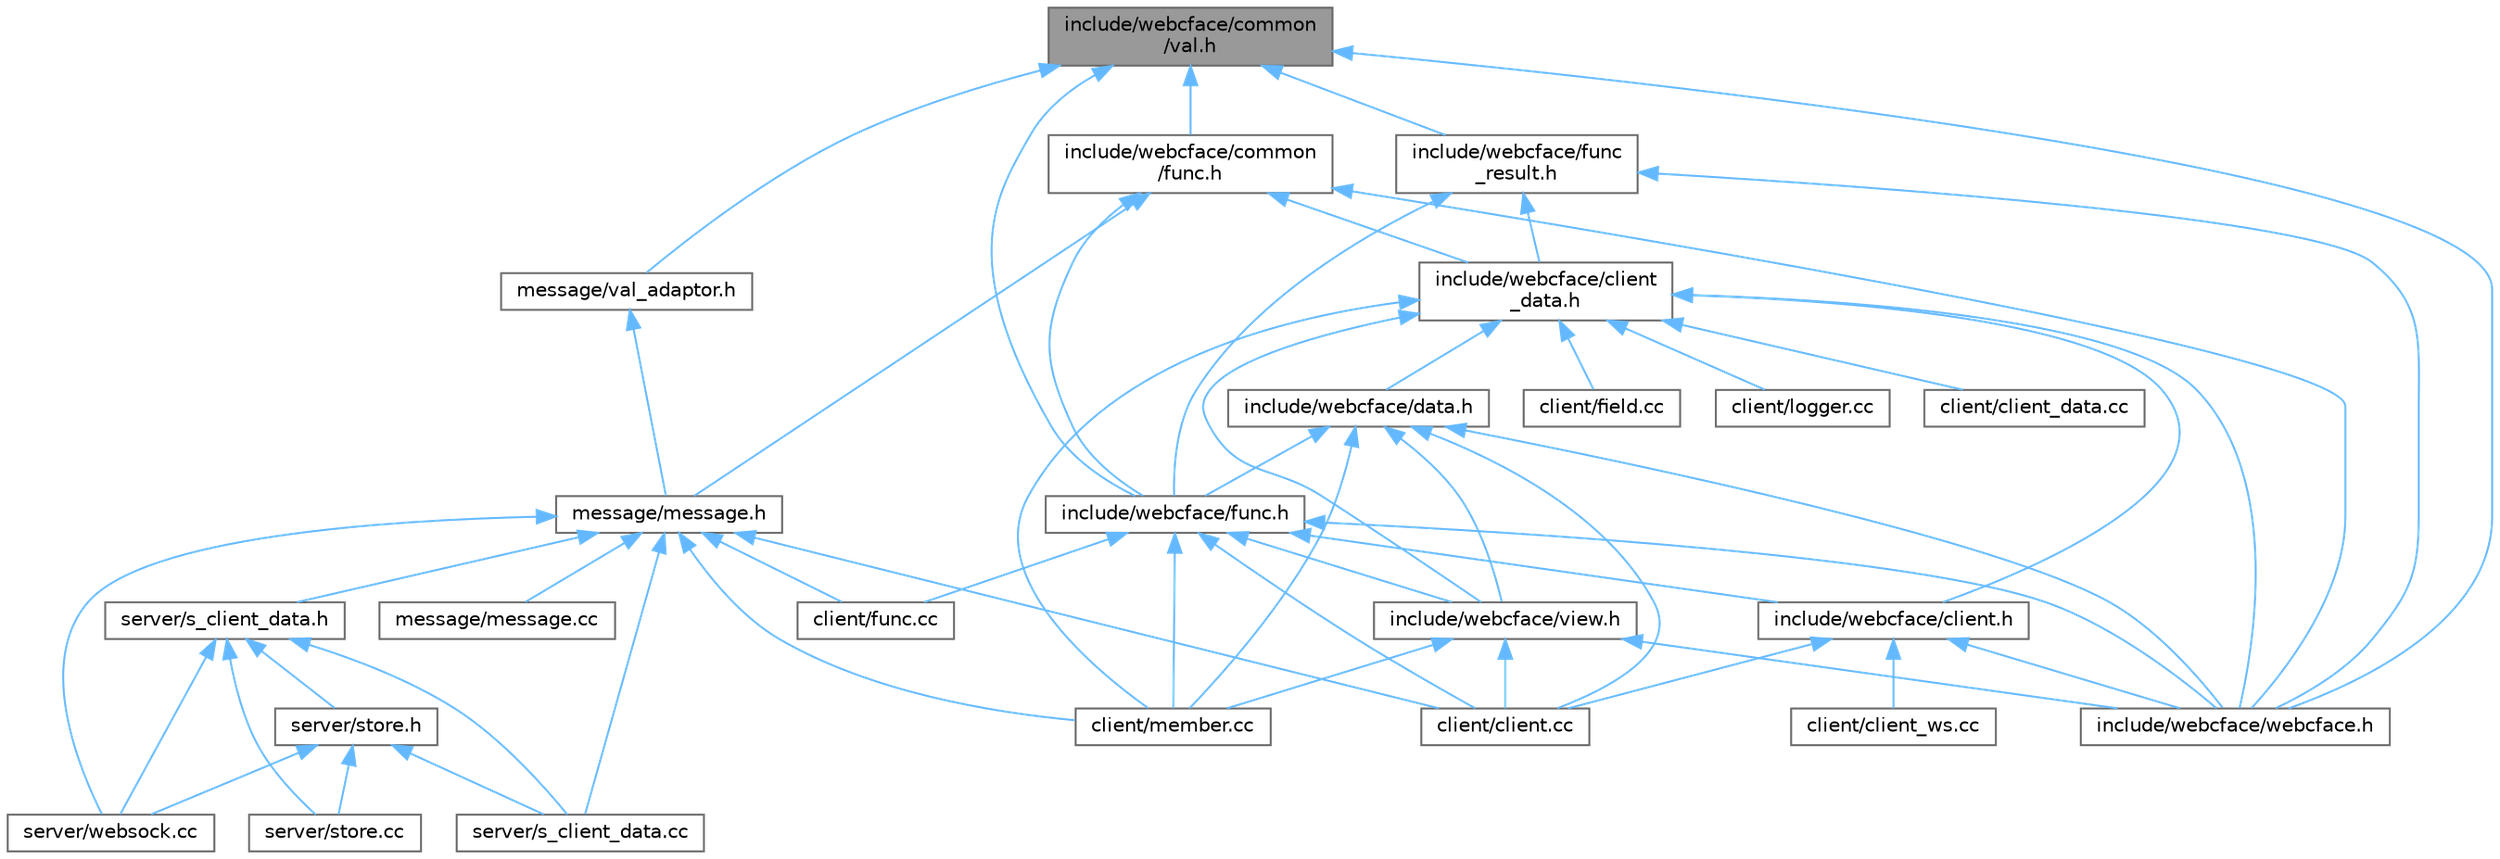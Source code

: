 digraph "include/webcface/common/val.h"
{
 // LATEX_PDF_SIZE
  bgcolor="transparent";
  edge [fontname=Helvetica,fontsize=10,labelfontname=Helvetica,labelfontsize=10];
  node [fontname=Helvetica,fontsize=10,shape=box,height=0.2,width=0.4];
  Node1 [id="Node000001",label="include/webcface/common\l/val.h",height=0.2,width=0.4,color="gray40", fillcolor="grey60", style="filled", fontcolor="black",tooltip=" "];
  Node1 -> Node2 [id="edge1_Node000001_Node000002",dir="back",color="steelblue1",style="solid",tooltip=" "];
  Node2 [id="Node000002",label="include/webcface/common\l/func.h",height=0.2,width=0.4,color="grey40", fillcolor="white", style="filled",URL="$common_2func_8h.html",tooltip=" "];
  Node2 -> Node3 [id="edge2_Node000002_Node000003",dir="back",color="steelblue1",style="solid",tooltip=" "];
  Node3 [id="Node000003",label="include/webcface/client\l_data.h",height=0.2,width=0.4,color="grey40", fillcolor="white", style="filled",URL="$client__data_8h.html",tooltip=" "];
  Node3 -> Node4 [id="edge3_Node000003_Node000004",dir="back",color="steelblue1",style="solid",tooltip=" "];
  Node4 [id="Node000004",label="client/client_data.cc",height=0.2,width=0.4,color="grey40", fillcolor="white", style="filled",URL="$client__data_8cc.html",tooltip=" "];
  Node3 -> Node5 [id="edge4_Node000003_Node000005",dir="back",color="steelblue1",style="solid",tooltip=" "];
  Node5 [id="Node000005",label="client/field.cc",height=0.2,width=0.4,color="grey40", fillcolor="white", style="filled",URL="$field_8cc.html",tooltip=" "];
  Node3 -> Node6 [id="edge5_Node000003_Node000006",dir="back",color="steelblue1",style="solid",tooltip=" "];
  Node6 [id="Node000006",label="client/logger.cc",height=0.2,width=0.4,color="grey40", fillcolor="white", style="filled",URL="$logger_8cc.html",tooltip=" "];
  Node3 -> Node7 [id="edge6_Node000003_Node000007",dir="back",color="steelblue1",style="solid",tooltip=" "];
  Node7 [id="Node000007",label="client/member.cc",height=0.2,width=0.4,color="grey40", fillcolor="white", style="filled",URL="$member_8cc.html",tooltip=" "];
  Node3 -> Node8 [id="edge7_Node000003_Node000008",dir="back",color="steelblue1",style="solid",tooltip=" "];
  Node8 [id="Node000008",label="include/webcface/client.h",height=0.2,width=0.4,color="grey40", fillcolor="white", style="filled",URL="$client_8h.html",tooltip=" "];
  Node8 -> Node9 [id="edge8_Node000008_Node000009",dir="back",color="steelblue1",style="solid",tooltip=" "];
  Node9 [id="Node000009",label="client/client.cc",height=0.2,width=0.4,color="grey40", fillcolor="white", style="filled",URL="$client_8cc.html",tooltip=" "];
  Node8 -> Node10 [id="edge9_Node000008_Node000010",dir="back",color="steelblue1",style="solid",tooltip=" "];
  Node10 [id="Node000010",label="client/client_ws.cc",height=0.2,width=0.4,color="grey40", fillcolor="white", style="filled",URL="$client__ws_8cc.html",tooltip=" "];
  Node8 -> Node11 [id="edge10_Node000008_Node000011",dir="back",color="steelblue1",style="solid",tooltip=" "];
  Node11 [id="Node000011",label="include/webcface/webcface.h",height=0.2,width=0.4,color="grey40", fillcolor="white", style="filled",URL="$webcface_8h.html",tooltip=" "];
  Node3 -> Node12 [id="edge11_Node000003_Node000012",dir="back",color="steelblue1",style="solid",tooltip=" "];
  Node12 [id="Node000012",label="include/webcface/data.h",height=0.2,width=0.4,color="grey40", fillcolor="white", style="filled",URL="$data_8h.html",tooltip=" "];
  Node12 -> Node9 [id="edge12_Node000012_Node000009",dir="back",color="steelblue1",style="solid",tooltip=" "];
  Node12 -> Node7 [id="edge13_Node000012_Node000007",dir="back",color="steelblue1",style="solid",tooltip=" "];
  Node12 -> Node13 [id="edge14_Node000012_Node000013",dir="back",color="steelblue1",style="solid",tooltip=" "];
  Node13 [id="Node000013",label="include/webcface/func.h",height=0.2,width=0.4,color="grey40", fillcolor="white", style="filled",URL="$func_8h.html",tooltip=" "];
  Node13 -> Node9 [id="edge15_Node000013_Node000009",dir="back",color="steelblue1",style="solid",tooltip=" "];
  Node13 -> Node14 [id="edge16_Node000013_Node000014",dir="back",color="steelblue1",style="solid",tooltip=" "];
  Node14 [id="Node000014",label="client/func.cc",height=0.2,width=0.4,color="grey40", fillcolor="white", style="filled",URL="$func_8cc.html",tooltip=" "];
  Node13 -> Node7 [id="edge17_Node000013_Node000007",dir="back",color="steelblue1",style="solid",tooltip=" "];
  Node13 -> Node8 [id="edge18_Node000013_Node000008",dir="back",color="steelblue1",style="solid",tooltip=" "];
  Node13 -> Node15 [id="edge19_Node000013_Node000015",dir="back",color="steelblue1",style="solid",tooltip=" "];
  Node15 [id="Node000015",label="include/webcface/view.h",height=0.2,width=0.4,color="grey40", fillcolor="white", style="filled",URL="$view_8h.html",tooltip=" "];
  Node15 -> Node9 [id="edge20_Node000015_Node000009",dir="back",color="steelblue1",style="solid",tooltip=" "];
  Node15 -> Node7 [id="edge21_Node000015_Node000007",dir="back",color="steelblue1",style="solid",tooltip=" "];
  Node15 -> Node11 [id="edge22_Node000015_Node000011",dir="back",color="steelblue1",style="solid",tooltip=" "];
  Node13 -> Node11 [id="edge23_Node000013_Node000011",dir="back",color="steelblue1",style="solid",tooltip=" "];
  Node12 -> Node15 [id="edge24_Node000012_Node000015",dir="back",color="steelblue1",style="solid",tooltip=" "];
  Node12 -> Node11 [id="edge25_Node000012_Node000011",dir="back",color="steelblue1",style="solid",tooltip=" "];
  Node3 -> Node15 [id="edge26_Node000003_Node000015",dir="back",color="steelblue1",style="solid",tooltip=" "];
  Node3 -> Node11 [id="edge27_Node000003_Node000011",dir="back",color="steelblue1",style="solid",tooltip=" "];
  Node2 -> Node13 [id="edge28_Node000002_Node000013",dir="back",color="steelblue1",style="solid",tooltip=" "];
  Node2 -> Node11 [id="edge29_Node000002_Node000011",dir="back",color="steelblue1",style="solid",tooltip=" "];
  Node2 -> Node16 [id="edge30_Node000002_Node000016",dir="back",color="steelblue1",style="solid",tooltip=" "];
  Node16 [id="Node000016",label="message/message.h",height=0.2,width=0.4,color="grey40", fillcolor="white", style="filled",URL="$message_8h.html",tooltip=" "];
  Node16 -> Node9 [id="edge31_Node000016_Node000009",dir="back",color="steelblue1",style="solid",tooltip=" "];
  Node16 -> Node14 [id="edge32_Node000016_Node000014",dir="back",color="steelblue1",style="solid",tooltip=" "];
  Node16 -> Node7 [id="edge33_Node000016_Node000007",dir="back",color="steelblue1",style="solid",tooltip=" "];
  Node16 -> Node17 [id="edge34_Node000016_Node000017",dir="back",color="steelblue1",style="solid",tooltip=" "];
  Node17 [id="Node000017",label="message/message.cc",height=0.2,width=0.4,color="grey40", fillcolor="white", style="filled",URL="$message_8cc.html",tooltip=" "];
  Node16 -> Node18 [id="edge35_Node000016_Node000018",dir="back",color="steelblue1",style="solid",tooltip=" "];
  Node18 [id="Node000018",label="server/s_client_data.cc",height=0.2,width=0.4,color="grey40", fillcolor="white", style="filled",URL="$s__client__data_8cc.html",tooltip=" "];
  Node16 -> Node19 [id="edge36_Node000016_Node000019",dir="back",color="steelblue1",style="solid",tooltip=" "];
  Node19 [id="Node000019",label="server/s_client_data.h",height=0.2,width=0.4,color="grey40", fillcolor="white", style="filled",URL="$s__client__data_8h.html",tooltip=" "];
  Node19 -> Node18 [id="edge37_Node000019_Node000018",dir="back",color="steelblue1",style="solid",tooltip=" "];
  Node19 -> Node20 [id="edge38_Node000019_Node000020",dir="back",color="steelblue1",style="solid",tooltip=" "];
  Node20 [id="Node000020",label="server/store.cc",height=0.2,width=0.4,color="grey40", fillcolor="white", style="filled",URL="$store_8cc.html",tooltip=" "];
  Node19 -> Node21 [id="edge39_Node000019_Node000021",dir="back",color="steelblue1",style="solid",tooltip=" "];
  Node21 [id="Node000021",label="server/store.h",height=0.2,width=0.4,color="grey40", fillcolor="white", style="filled",URL="$store_8h.html",tooltip=" "];
  Node21 -> Node18 [id="edge40_Node000021_Node000018",dir="back",color="steelblue1",style="solid",tooltip=" "];
  Node21 -> Node20 [id="edge41_Node000021_Node000020",dir="back",color="steelblue1",style="solid",tooltip=" "];
  Node21 -> Node22 [id="edge42_Node000021_Node000022",dir="back",color="steelblue1",style="solid",tooltip=" "];
  Node22 [id="Node000022",label="server/websock.cc",height=0.2,width=0.4,color="grey40", fillcolor="white", style="filled",URL="$websock_8cc.html",tooltip=" "];
  Node19 -> Node22 [id="edge43_Node000019_Node000022",dir="back",color="steelblue1",style="solid",tooltip=" "];
  Node16 -> Node22 [id="edge44_Node000016_Node000022",dir="back",color="steelblue1",style="solid",tooltip=" "];
  Node1 -> Node13 [id="edge45_Node000001_Node000013",dir="back",color="steelblue1",style="solid",tooltip=" "];
  Node1 -> Node23 [id="edge46_Node000001_Node000023",dir="back",color="steelblue1",style="solid",tooltip=" "];
  Node23 [id="Node000023",label="include/webcface/func\l_result.h",height=0.2,width=0.4,color="grey40", fillcolor="white", style="filled",URL="$func__result_8h.html",tooltip=" "];
  Node23 -> Node3 [id="edge47_Node000023_Node000003",dir="back",color="steelblue1",style="solid",tooltip=" "];
  Node23 -> Node13 [id="edge48_Node000023_Node000013",dir="back",color="steelblue1",style="solid",tooltip=" "];
  Node23 -> Node11 [id="edge49_Node000023_Node000011",dir="back",color="steelblue1",style="solid",tooltip=" "];
  Node1 -> Node11 [id="edge50_Node000001_Node000011",dir="back",color="steelblue1",style="solid",tooltip=" "];
  Node1 -> Node24 [id="edge51_Node000001_Node000024",dir="back",color="steelblue1",style="solid",tooltip=" "];
  Node24 [id="Node000024",label="message/val_adaptor.h",height=0.2,width=0.4,color="grey40", fillcolor="white", style="filled",URL="$val__adaptor_8h.html",tooltip=" "];
  Node24 -> Node16 [id="edge52_Node000024_Node000016",dir="back",color="steelblue1",style="solid",tooltip=" "];
}

